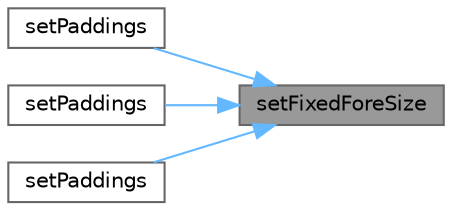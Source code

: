 digraph "setFixedForeSize"
{
 // LATEX_PDF_SIZE
  bgcolor="transparent";
  edge [fontname=Helvetica,fontsize=10,labelfontname=Helvetica,labelfontsize=10];
  node [fontname=Helvetica,fontsize=10,shape=box,height=0.2,width=0.4];
  rankdir="RL";
  Node1 [id="Node000001",label="setFixedForeSize",height=0.2,width=0.4,color="gray40", fillcolor="grey60", style="filled", fontcolor="black",tooltip="设置前景是否固定大小"];
  Node1 -> Node2 [id="edge1_Node000001_Node000002",dir="back",color="steelblue1",style="solid",tooltip=" "];
  Node2 [id="Node000002",label="setPaddings",height=0.2,width=0.4,color="grey40", fillcolor="white", style="filled",URL="$class_interactive_button_base.html#a593cd0dba82aaffc02577223d40aadc6",tooltip="设置水平和垂直边距"];
  Node1 -> Node3 [id="edge2_Node000001_Node000003",dir="back",color="steelblue1",style="solid",tooltip=" "];
  Node3 [id="Node000003",label="setPaddings",height=0.2,width=0.4,color="grey40", fillcolor="white", style="filled",URL="$class_interactive_button_base.html#a7a01d0aa3280f3c0bdee731a936617d9",tooltip="设置四边距"];
  Node1 -> Node4 [id="edge3_Node000001_Node000004",dir="back",color="steelblue1",style="solid",tooltip=" "];
  Node4 [id="Node000004",label="setPaddings",height=0.2,width=0.4,color="grey40", fillcolor="white", style="filled",URL="$class_interactive_button_base.html#a3754947aeeca22b499b6290370315fd1",tooltip="设置统一边距"];
}
